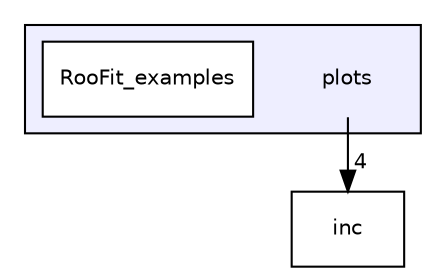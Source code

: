 digraph "plots" {
  compound=true
  node [ fontsize="10", fontname="Helvetica"];
  edge [ labelfontsize="10", labelfontname="Helvetica"];
  subgraph clusterdir_f5a818e78c532f69294936c28c6ea257 {
    graph [ bgcolor="#eeeeff", pencolor="black", label="" URL="dir_f5a818e78c532f69294936c28c6ea257.html"];
    dir_f5a818e78c532f69294936c28c6ea257 [shape=plaintext label="plots"];
    dir_f53a4c51863e9953c5ab580e3275e47f [shape=box label="RooFit_examples" color="black" fillcolor="white" style="filled" URL="dir_f53a4c51863e9953c5ab580e3275e47f.html"];
  }
  dir_bfccd401955b95cf8c75461437045ac0 [shape=box label="inc" URL="dir_bfccd401955b95cf8c75461437045ac0.html"];
  dir_f5a818e78c532f69294936c28c6ea257->dir_bfccd401955b95cf8c75461437045ac0 [headlabel="4", labeldistance=1.5 headhref="dir_000000_000001.html"];
}
